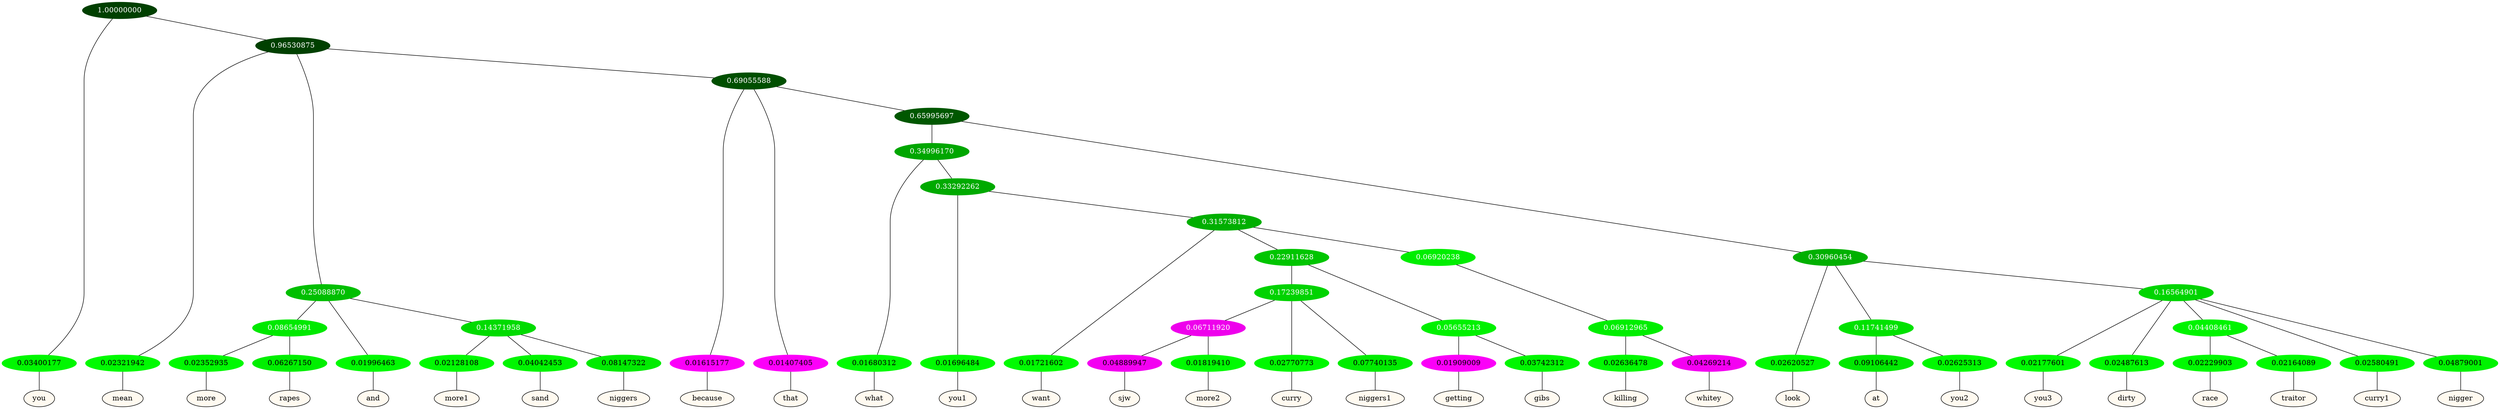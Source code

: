 graph {
	node [format=png height=0.15 nodesep=0.001 ordering=out overlap=prism overlap_scaling=0.01 ranksep=0.001 ratio=0.2 style=filled width=0.15]
	{
		rank=same
		a_w_1 [label=you color=black fillcolor=floralwhite style="filled,solid"]
		a_w_3 [label=mean color=black fillcolor=floralwhite style="filled,solid"]
		a_w_12 [label=more color=black fillcolor=floralwhite style="filled,solid"]
		a_w_13 [label=rapes color=black fillcolor=floralwhite style="filled,solid"]
		a_w_7 [label=and color=black fillcolor=floralwhite style="filled,solid"]
		a_w_14 [label=more1 color=black fillcolor=floralwhite style="filled,solid"]
		a_w_15 [label=sand color=black fillcolor=floralwhite style="filled,solid"]
		a_w_16 [label=niggers color=black fillcolor=floralwhite style="filled,solid"]
		a_w_9 [label=because color=black fillcolor=floralwhite style="filled,solid"]
		a_w_10 [label=that color=black fillcolor=floralwhite style="filled,solid"]
		a_w_19 [label=what color=black fillcolor=floralwhite style="filled,solid"]
		a_w_24 [label=you1 color=black fillcolor=floralwhite style="filled,solid"]
		a_w_33 [label=want color=black fillcolor=floralwhite style="filled,solid"]
		a_w_48 [label=sjw color=black fillcolor=floralwhite style="filled,solid"]
		a_w_49 [label=more2 color=black fillcolor=floralwhite style="filled,solid"]
		a_w_42 [label=curry color=black fillcolor=floralwhite style="filled,solid"]
		a_w_43 [label=niggers1 color=black fillcolor=floralwhite style="filled,solid"]
		a_w_44 [label=getting color=black fillcolor=floralwhite style="filled,solid"]
		a_w_45 [label=gibs color=black fillcolor=floralwhite style="filled,solid"]
		a_w_46 [label=killing color=black fillcolor=floralwhite style="filled,solid"]
		a_w_47 [label=whitey color=black fillcolor=floralwhite style="filled,solid"]
		a_w_21 [label=look color=black fillcolor=floralwhite style="filled,solid"]
		a_w_26 [label=at color=black fillcolor=floralwhite style="filled,solid"]
		a_w_27 [label=you2 color=black fillcolor=floralwhite style="filled,solid"]
		a_w_28 [label=you3 color=black fillcolor=floralwhite style="filled,solid"]
		a_w_29 [label=dirty color=black fillcolor=floralwhite style="filled,solid"]
		a_w_36 [label=race color=black fillcolor=floralwhite style="filled,solid"]
		a_w_37 [label=traitor color=black fillcolor=floralwhite style="filled,solid"]
		a_w_31 [label=curry1 color=black fillcolor=floralwhite style="filled,solid"]
		a_w_32 [label=nigger color=black fillcolor=floralwhite style="filled,solid"]
	}
	a_n_1 -- a_w_1
	a_n_3 -- a_w_3
	a_n_12 -- a_w_12
	a_n_13 -- a_w_13
	a_n_7 -- a_w_7
	a_n_14 -- a_w_14
	a_n_15 -- a_w_15
	a_n_16 -- a_w_16
	a_n_9 -- a_w_9
	a_n_10 -- a_w_10
	a_n_19 -- a_w_19
	a_n_24 -- a_w_24
	a_n_33 -- a_w_33
	a_n_48 -- a_w_48
	a_n_49 -- a_w_49
	a_n_42 -- a_w_42
	a_n_43 -- a_w_43
	a_n_44 -- a_w_44
	a_n_45 -- a_w_45
	a_n_46 -- a_w_46
	a_n_47 -- a_w_47
	a_n_21 -- a_w_21
	a_n_26 -- a_w_26
	a_n_27 -- a_w_27
	a_n_28 -- a_w_28
	a_n_29 -- a_w_29
	a_n_36 -- a_w_36
	a_n_37 -- a_w_37
	a_n_31 -- a_w_31
	a_n_32 -- a_w_32
	{
		rank=same
		a_n_1 [label=0.03400177 color="0.334 1.000 0.966" fontcolor=black]
		a_n_3 [label=0.02321942 color="0.334 1.000 0.977" fontcolor=black]
		a_n_12 [label=0.02352935 color="0.334 1.000 0.976" fontcolor=black]
		a_n_13 [label=0.06267150 color="0.334 1.000 0.937" fontcolor=black]
		a_n_7 [label=0.01996463 color="0.334 1.000 0.980" fontcolor=black]
		a_n_14 [label=0.02128108 color="0.334 1.000 0.979" fontcolor=black]
		a_n_15 [label=0.04042453 color="0.334 1.000 0.960" fontcolor=black]
		a_n_16 [label=0.08147322 color="0.334 1.000 0.919" fontcolor=black]
		a_n_9 [label=0.01615177 color="0.835 1.000 0.984" fontcolor=black]
		a_n_10 [label=0.01407405 color="0.835 1.000 0.986" fontcolor=black]
		a_n_19 [label=0.01680312 color="0.334 1.000 0.983" fontcolor=black]
		a_n_24 [label=0.01696484 color="0.334 1.000 0.983" fontcolor=black]
		a_n_33 [label=0.01721602 color="0.334 1.000 0.983" fontcolor=black]
		a_n_48 [label=0.04889947 color="0.835 1.000 0.951" fontcolor=black]
		a_n_49 [label=0.01819410 color="0.334 1.000 0.982" fontcolor=black]
		a_n_42 [label=0.02770773 color="0.334 1.000 0.972" fontcolor=black]
		a_n_43 [label=0.07740135 color="0.334 1.000 0.923" fontcolor=black]
		a_n_44 [label=0.01909009 color="0.835 1.000 0.981" fontcolor=black]
		a_n_45 [label=0.03742312 color="0.334 1.000 0.963" fontcolor=black]
		a_n_46 [label=0.02636478 color="0.334 1.000 0.974" fontcolor=black]
		a_n_47 [label=0.04269214 color="0.835 1.000 0.957" fontcolor=black]
		a_n_21 [label=0.02620527 color="0.334 1.000 0.974" fontcolor=black]
		a_n_26 [label=0.09106442 color="0.334 1.000 0.909" fontcolor=black]
		a_n_27 [label=0.02625313 color="0.334 1.000 0.974" fontcolor=black]
		a_n_28 [label=0.02177601 color="0.334 1.000 0.978" fontcolor=black]
		a_n_29 [label=0.02487613 color="0.334 1.000 0.975" fontcolor=black]
		a_n_36 [label=0.02229903 color="0.334 1.000 0.978" fontcolor=black]
		a_n_37 [label=0.02164089 color="0.334 1.000 0.978" fontcolor=black]
		a_n_31 [label=0.02580491 color="0.334 1.000 0.974" fontcolor=black]
		a_n_32 [label=0.04879001 color="0.334 1.000 0.951" fontcolor=black]
	}
	a_n_0 [label=1.00000000 color="0.334 1.000 0.250" fontcolor=grey99]
	a_n_0 -- a_n_1
	a_n_2 [label=0.96530875 color="0.334 1.000 0.250" fontcolor=grey99]
	a_n_0 -- a_n_2
	a_n_2 -- a_n_3
	a_n_4 [label=0.25088870 color="0.334 1.000 0.749" fontcolor=grey99]
	a_n_2 -- a_n_4
	a_n_5 [label=0.69055588 color="0.334 1.000 0.309" fontcolor=grey99]
	a_n_2 -- a_n_5
	a_n_6 [label=0.08654991 color="0.334 1.000 0.913" fontcolor=grey99]
	a_n_4 -- a_n_6
	a_n_4 -- a_n_7
	a_n_8 [label=0.14371958 color="0.334 1.000 0.856" fontcolor=grey99]
	a_n_4 -- a_n_8
	a_n_5 -- a_n_9
	a_n_5 -- a_n_10
	a_n_11 [label=0.65995697 color="0.334 1.000 0.340" fontcolor=grey99]
	a_n_5 -- a_n_11
	a_n_6 -- a_n_12
	a_n_6 -- a_n_13
	a_n_8 -- a_n_14
	a_n_8 -- a_n_15
	a_n_8 -- a_n_16
	a_n_17 [label=0.34996170 color="0.334 1.000 0.650" fontcolor=grey99]
	a_n_11 -- a_n_17
	a_n_18 [label=0.30960454 color="0.334 1.000 0.690" fontcolor=grey99]
	a_n_11 -- a_n_18
	a_n_17 -- a_n_19
	a_n_20 [label=0.33292262 color="0.334 1.000 0.667" fontcolor=grey99]
	a_n_17 -- a_n_20
	a_n_18 -- a_n_21
	a_n_22 [label=0.11741499 color="0.334 1.000 0.883" fontcolor=grey99]
	a_n_18 -- a_n_22
	a_n_23 [label=0.16564901 color="0.334 1.000 0.834" fontcolor=grey99]
	a_n_18 -- a_n_23
	a_n_20 -- a_n_24
	a_n_25 [label=0.31573812 color="0.334 1.000 0.684" fontcolor=grey99]
	a_n_20 -- a_n_25
	a_n_22 -- a_n_26
	a_n_22 -- a_n_27
	a_n_23 -- a_n_28
	a_n_23 -- a_n_29
	a_n_30 [label=0.04408461 color="0.334 1.000 0.956" fontcolor=grey99]
	a_n_23 -- a_n_30
	a_n_23 -- a_n_31
	a_n_23 -- a_n_32
	a_n_25 -- a_n_33
	a_n_34 [label=0.22911628 color="0.334 1.000 0.771" fontcolor=grey99]
	a_n_25 -- a_n_34
	a_n_35 [label=0.06920238 color="0.334 1.000 0.931" fontcolor=grey99]
	a_n_25 -- a_n_35
	a_n_30 -- a_n_36
	a_n_30 -- a_n_37
	a_n_38 [label=0.17239851 color="0.334 1.000 0.828" fontcolor=grey99]
	a_n_34 -- a_n_38
	a_n_39 [label=0.05655213 color="0.334 1.000 0.943" fontcolor=grey99]
	a_n_34 -- a_n_39
	a_n_40 [label=0.06912965 color="0.334 1.000 0.931" fontcolor=grey99]
	a_n_35 -- a_n_40
	a_n_41 [label=0.06711920 color="0.835 1.000 0.933" fontcolor=grey99]
	a_n_38 -- a_n_41
	a_n_38 -- a_n_42
	a_n_38 -- a_n_43
	a_n_39 -- a_n_44
	a_n_39 -- a_n_45
	a_n_40 -- a_n_46
	a_n_40 -- a_n_47
	a_n_41 -- a_n_48
	a_n_41 -- a_n_49
}
